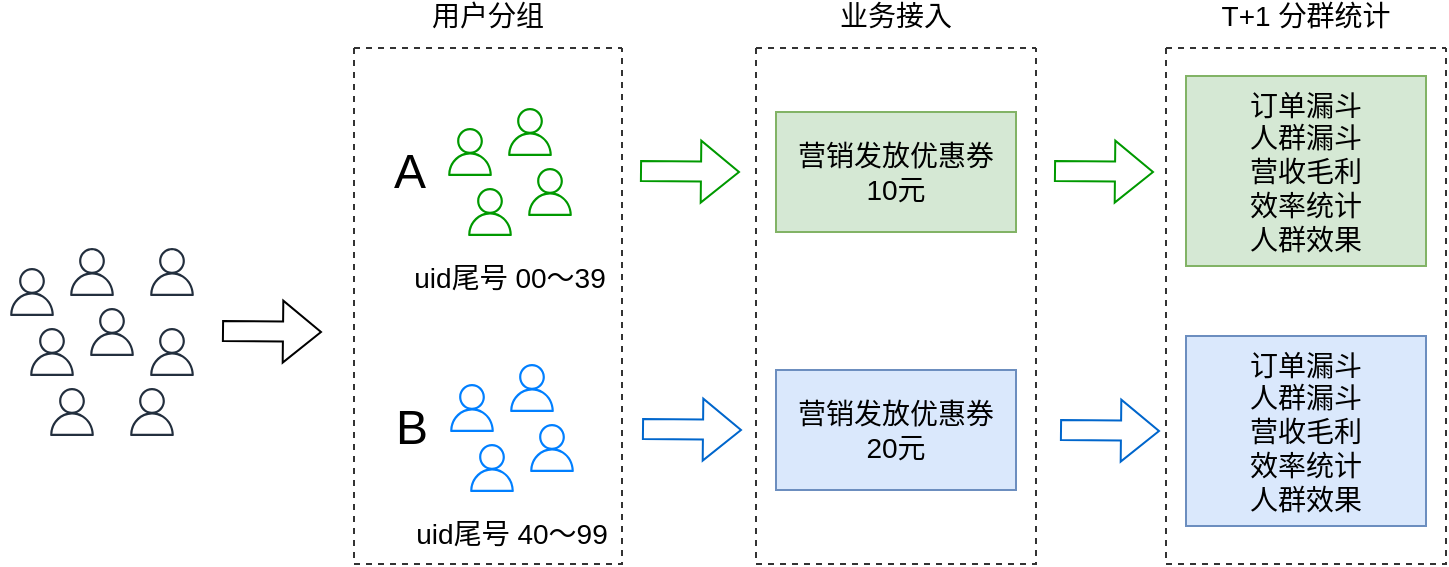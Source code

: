 <mxfile version="16.2.6" type="github">
  <diagram id="C5RBs43oDa-KdzZeNtuy" name="Page-1">
    <mxGraphModel dx="946" dy="531" grid="0" gridSize="10" guides="1" tooltips="1" connect="1" arrows="1" fold="1" page="1" pageScale="1" pageWidth="827" pageHeight="1169" math="0" shadow="0">
      <root>
        <mxCell id="WIyWlLk6GJQsqaUBKTNV-0" />
        <mxCell id="WIyWlLk6GJQsqaUBKTNV-1" parent="WIyWlLk6GJQsqaUBKTNV-0" />
        <mxCell id="OWjwskLkTwodhJUNkZOF-12" value="" style="shape=flexArrow;endArrow=classic;html=1;rounded=0;" edge="1" parent="WIyWlLk6GJQsqaUBKTNV-1">
          <mxGeometry width="50" height="50" relative="1" as="geometry">
            <mxPoint x="143" y="214.5" as="sourcePoint" />
            <mxPoint x="193" y="215" as="targetPoint" />
          </mxGeometry>
        </mxCell>
        <mxCell id="OWjwskLkTwodhJUNkZOF-27" value="&lt;font style=&quot;font-size: 24px&quot;&gt;A&lt;/font&gt;" style="text;html=1;strokeColor=none;fillColor=none;align=center;verticalAlign=middle;whiteSpace=wrap;rounded=0;" vertex="1" parent="WIyWlLk6GJQsqaUBKTNV-1">
          <mxGeometry x="212" y="120" width="50" height="30" as="geometry" />
        </mxCell>
        <mxCell id="OWjwskLkTwodhJUNkZOF-28" value="&lt;font style=&quot;font-size: 24px&quot;&gt;B&lt;/font&gt;" style="text;html=1;strokeColor=none;fillColor=none;align=center;verticalAlign=middle;whiteSpace=wrap;rounded=0;" vertex="1" parent="WIyWlLk6GJQsqaUBKTNV-1">
          <mxGeometry x="213" y="248" width="50" height="30" as="geometry" />
        </mxCell>
        <mxCell id="OWjwskLkTwodhJUNkZOF-29" value="" style="group" vertex="1" connectable="0" parent="WIyWlLk6GJQsqaUBKTNV-1">
          <mxGeometry x="33" y="170" width="100" height="100" as="geometry" />
        </mxCell>
        <mxCell id="OWjwskLkTwodhJUNkZOF-0" value="" style="sketch=0;outlineConnect=0;fontColor=#232F3E;gradientColor=none;strokeColor=#232F3E;fillColor=#ffffff;dashed=0;verticalLabelPosition=bottom;verticalAlign=top;align=center;html=1;fontSize=12;fontStyle=0;aspect=fixed;shape=mxgraph.aws4.resourceIcon;resIcon=mxgraph.aws4.user;strokeWidth=1;" vertex="1" parent="OWjwskLkTwodhJUNkZOF-29">
          <mxGeometry x="30" width="30" height="30" as="geometry" />
        </mxCell>
        <mxCell id="OWjwskLkTwodhJUNkZOF-4" value="" style="sketch=0;outlineConnect=0;fontColor=#232F3E;gradientColor=none;strokeColor=#232F3E;fillColor=#ffffff;dashed=0;verticalLabelPosition=bottom;verticalAlign=top;align=center;html=1;fontSize=12;fontStyle=0;aspect=fixed;shape=mxgraph.aws4.resourceIcon;resIcon=mxgraph.aws4.user;strokeWidth=1;" vertex="1" parent="OWjwskLkTwodhJUNkZOF-29">
          <mxGeometry y="10" width="30" height="30" as="geometry" />
        </mxCell>
        <mxCell id="OWjwskLkTwodhJUNkZOF-6" value="" style="sketch=0;outlineConnect=0;fontColor=#232F3E;gradientColor=none;strokeColor=#232F3E;fillColor=#ffffff;dashed=0;verticalLabelPosition=bottom;verticalAlign=top;align=center;html=1;fontSize=12;fontStyle=0;aspect=fixed;shape=mxgraph.aws4.resourceIcon;resIcon=mxgraph.aws4.user;strokeWidth=1;" vertex="1" parent="OWjwskLkTwodhJUNkZOF-29">
          <mxGeometry x="40" y="30" width="30" height="30" as="geometry" />
        </mxCell>
        <mxCell id="OWjwskLkTwodhJUNkZOF-7" value="" style="sketch=0;outlineConnect=0;fontColor=#232F3E;gradientColor=none;strokeColor=#232F3E;fillColor=#ffffff;dashed=0;verticalLabelPosition=bottom;verticalAlign=top;align=center;html=1;fontSize=12;fontStyle=0;aspect=fixed;shape=mxgraph.aws4.resourceIcon;resIcon=mxgraph.aws4.user;strokeWidth=1;" vertex="1" parent="OWjwskLkTwodhJUNkZOF-29">
          <mxGeometry x="10" y="40" width="30" height="30" as="geometry" />
        </mxCell>
        <mxCell id="OWjwskLkTwodhJUNkZOF-8" value="" style="sketch=0;outlineConnect=0;fontColor=#232F3E;gradientColor=none;strokeColor=#232F3E;fillColor=#ffffff;dashed=0;verticalLabelPosition=bottom;verticalAlign=top;align=center;html=1;fontSize=12;fontStyle=0;aspect=fixed;shape=mxgraph.aws4.resourceIcon;resIcon=mxgraph.aws4.user;strokeWidth=1;" vertex="1" parent="OWjwskLkTwodhJUNkZOF-29">
          <mxGeometry x="70" width="30" height="30" as="geometry" />
        </mxCell>
        <mxCell id="OWjwskLkTwodhJUNkZOF-9" value="" style="sketch=0;outlineConnect=0;fontColor=#232F3E;gradientColor=none;strokeColor=#232F3E;fillColor=#ffffff;dashed=0;verticalLabelPosition=bottom;verticalAlign=top;align=center;html=1;fontSize=12;fontStyle=0;aspect=fixed;shape=mxgraph.aws4.resourceIcon;resIcon=mxgraph.aws4.user;strokeWidth=1;" vertex="1" parent="OWjwskLkTwodhJUNkZOF-29">
          <mxGeometry x="70" y="40" width="30" height="30" as="geometry" />
        </mxCell>
        <mxCell id="OWjwskLkTwodhJUNkZOF-10" value="" style="sketch=0;outlineConnect=0;fontColor=#232F3E;gradientColor=none;strokeColor=#232F3E;fillColor=#ffffff;dashed=0;verticalLabelPosition=bottom;verticalAlign=top;align=center;html=1;fontSize=12;fontStyle=0;aspect=fixed;shape=mxgraph.aws4.resourceIcon;resIcon=mxgraph.aws4.user;strokeWidth=1;" vertex="1" parent="OWjwskLkTwodhJUNkZOF-29">
          <mxGeometry x="20" y="70" width="30" height="30" as="geometry" />
        </mxCell>
        <mxCell id="OWjwskLkTwodhJUNkZOF-11" value="" style="sketch=0;outlineConnect=0;fontColor=#232F3E;gradientColor=none;strokeColor=#232F3E;fillColor=#ffffff;dashed=0;verticalLabelPosition=bottom;verticalAlign=top;align=center;html=1;fontSize=12;fontStyle=0;aspect=fixed;shape=mxgraph.aws4.resourceIcon;resIcon=mxgraph.aws4.user;strokeWidth=1;" vertex="1" parent="OWjwskLkTwodhJUNkZOF-29">
          <mxGeometry x="60" y="70" width="30" height="30" as="geometry" />
        </mxCell>
        <mxCell id="OWjwskLkTwodhJUNkZOF-30" value="" style="group" vertex="1" connectable="0" parent="WIyWlLk6GJQsqaUBKTNV-1">
          <mxGeometry x="252" y="100" width="70" height="70" as="geometry" />
        </mxCell>
        <mxCell id="OWjwskLkTwodhJUNkZOF-13" value="" style="sketch=0;outlineConnect=0;fontColor=#232F3E;gradientColor=none;strokeColor=#009900;fillColor=#ffffff;dashed=0;verticalLabelPosition=bottom;verticalAlign=top;align=center;html=1;fontSize=12;fontStyle=0;aspect=fixed;shape=mxgraph.aws4.resourceIcon;resIcon=mxgraph.aws4.user;strokeWidth=1;" vertex="1" parent="OWjwskLkTwodhJUNkZOF-30">
          <mxGeometry x="30" width="30" height="30" as="geometry" />
        </mxCell>
        <mxCell id="OWjwskLkTwodhJUNkZOF-14" value="" style="sketch=0;outlineConnect=0;fontColor=#232F3E;gradientColor=none;strokeColor=#009900;fillColor=#ffffff;dashed=0;verticalLabelPosition=bottom;verticalAlign=top;align=center;html=1;fontSize=12;fontStyle=0;aspect=fixed;shape=mxgraph.aws4.resourceIcon;resIcon=mxgraph.aws4.user;strokeWidth=1;" vertex="1" parent="OWjwskLkTwodhJUNkZOF-30">
          <mxGeometry y="10" width="30" height="30" as="geometry" />
        </mxCell>
        <mxCell id="OWjwskLkTwodhJUNkZOF-15" value="" style="sketch=0;outlineConnect=0;fontColor=#232F3E;gradientColor=none;strokeColor=#009900;fillColor=#ffffff;dashed=0;verticalLabelPosition=bottom;verticalAlign=top;align=center;html=1;fontSize=12;fontStyle=0;aspect=fixed;shape=mxgraph.aws4.resourceIcon;resIcon=mxgraph.aws4.user;strokeWidth=1;" vertex="1" parent="OWjwskLkTwodhJUNkZOF-30">
          <mxGeometry x="40" y="30" width="30" height="30" as="geometry" />
        </mxCell>
        <mxCell id="OWjwskLkTwodhJUNkZOF-16" value="" style="sketch=0;outlineConnect=0;fontColor=#232F3E;gradientColor=none;strokeColor=#009900;fillColor=#ffffff;dashed=0;verticalLabelPosition=bottom;verticalAlign=top;align=center;html=1;fontSize=12;fontStyle=0;aspect=fixed;shape=mxgraph.aws4.resourceIcon;resIcon=mxgraph.aws4.user;strokeWidth=1;" vertex="1" parent="OWjwskLkTwodhJUNkZOF-30">
          <mxGeometry x="10" y="40" width="30" height="30" as="geometry" />
        </mxCell>
        <mxCell id="OWjwskLkTwodhJUNkZOF-31" value="" style="group" vertex="1" connectable="0" parent="WIyWlLk6GJQsqaUBKTNV-1">
          <mxGeometry x="253" y="228" width="70" height="70" as="geometry" />
        </mxCell>
        <mxCell id="OWjwskLkTwodhJUNkZOF-21" value="" style="sketch=0;outlineConnect=0;fontColor=#232F3E;gradientColor=none;strokeColor=#007FFF;fillColor=#ffffff;dashed=0;verticalLabelPosition=bottom;verticalAlign=top;align=center;html=1;fontSize=12;fontStyle=0;aspect=fixed;shape=mxgraph.aws4.resourceIcon;resIcon=mxgraph.aws4.user;strokeWidth=1;" vertex="1" parent="OWjwskLkTwodhJUNkZOF-31">
          <mxGeometry x="30" width="30" height="30" as="geometry" />
        </mxCell>
        <mxCell id="OWjwskLkTwodhJUNkZOF-22" value="" style="sketch=0;outlineConnect=0;fontColor=#232F3E;gradientColor=none;strokeColor=#007FFF;fillColor=#ffffff;dashed=0;verticalLabelPosition=bottom;verticalAlign=top;align=center;html=1;fontSize=12;fontStyle=0;aspect=fixed;shape=mxgraph.aws4.resourceIcon;resIcon=mxgraph.aws4.user;strokeWidth=1;" vertex="1" parent="OWjwskLkTwodhJUNkZOF-31">
          <mxGeometry y="10" width="30" height="30" as="geometry" />
        </mxCell>
        <mxCell id="OWjwskLkTwodhJUNkZOF-23" value="" style="sketch=0;outlineConnect=0;fontColor=#232F3E;gradientColor=none;strokeColor=#007FFF;fillColor=#ffffff;dashed=0;verticalLabelPosition=bottom;verticalAlign=top;align=center;html=1;fontSize=12;fontStyle=0;aspect=fixed;shape=mxgraph.aws4.resourceIcon;resIcon=mxgraph.aws4.user;strokeWidth=1;" vertex="1" parent="OWjwskLkTwodhJUNkZOF-31">
          <mxGeometry x="40" y="30" width="30" height="30" as="geometry" />
        </mxCell>
        <mxCell id="OWjwskLkTwodhJUNkZOF-24" value="" style="sketch=0;outlineConnect=0;fontColor=#232F3E;gradientColor=none;strokeColor=#007FFF;fillColor=#ffffff;dashed=0;verticalLabelPosition=bottom;verticalAlign=top;align=center;html=1;fontSize=12;fontStyle=0;aspect=fixed;shape=mxgraph.aws4.resourceIcon;resIcon=mxgraph.aws4.user;strokeWidth=1;" vertex="1" parent="OWjwskLkTwodhJUNkZOF-31">
          <mxGeometry x="10" y="40" width="30" height="30" as="geometry" />
        </mxCell>
        <mxCell id="OWjwskLkTwodhJUNkZOF-32" value="&lt;font style=&quot;font-size: 14px&quot;&gt;uid尾号 00～39&lt;/font&gt;" style="text;html=1;strokeColor=none;fillColor=none;align=center;verticalAlign=middle;whiteSpace=wrap;rounded=0;fontSize=24;" vertex="1" parent="WIyWlLk6GJQsqaUBKTNV-1">
          <mxGeometry x="222" y="170" width="130" height="30" as="geometry" />
        </mxCell>
        <mxCell id="OWjwskLkTwodhJUNkZOF-33" value="&lt;font style=&quot;font-size: 14px&quot;&gt;uid尾号 40～99&lt;/font&gt;" style="text;html=1;strokeColor=none;fillColor=none;align=center;verticalAlign=middle;whiteSpace=wrap;rounded=0;fontSize=24;" vertex="1" parent="WIyWlLk6GJQsqaUBKTNV-1">
          <mxGeometry x="223" y="298" width="130" height="30" as="geometry" />
        </mxCell>
        <mxCell id="OWjwskLkTwodhJUNkZOF-34" value="" style="shape=flexArrow;endArrow=classic;html=1;rounded=0;strokeColor=#009900;" edge="1" parent="WIyWlLk6GJQsqaUBKTNV-1">
          <mxGeometry width="50" height="50" relative="1" as="geometry">
            <mxPoint x="352" y="134.5" as="sourcePoint" />
            <mxPoint x="402" y="135" as="targetPoint" />
          </mxGeometry>
        </mxCell>
        <mxCell id="OWjwskLkTwodhJUNkZOF-36" value="" style="shape=flexArrow;endArrow=classic;html=1;rounded=0;strokeColor=#0066CC;" edge="1" parent="WIyWlLk6GJQsqaUBKTNV-1">
          <mxGeometry width="50" height="50" relative="1" as="geometry">
            <mxPoint x="353" y="263.5" as="sourcePoint" />
            <mxPoint x="403" y="264" as="targetPoint" />
          </mxGeometry>
        </mxCell>
        <mxCell id="OWjwskLkTwodhJUNkZOF-37" value="营销发放优惠券&lt;br&gt;10元" style="rounded=0;whiteSpace=wrap;html=1;fontSize=14;strokeColor=#82b366;strokeWidth=1;fillColor=#d5e8d4;" vertex="1" parent="WIyWlLk6GJQsqaUBKTNV-1">
          <mxGeometry x="420" y="105" width="120" height="60" as="geometry" />
        </mxCell>
        <mxCell id="OWjwskLkTwodhJUNkZOF-38" value="营销发放优惠券&lt;br&gt;20元" style="rounded=0;whiteSpace=wrap;html=1;fontSize=14;strokeColor=#6c8ebf;strokeWidth=1;fillColor=#dae8fc;" vertex="1" parent="WIyWlLk6GJQsqaUBKTNV-1">
          <mxGeometry x="420" y="234" width="120" height="60" as="geometry" />
        </mxCell>
        <mxCell id="OWjwskLkTwodhJUNkZOF-39" value="" style="shape=flexArrow;endArrow=classic;html=1;rounded=0;strokeColor=#009900;" edge="1" parent="WIyWlLk6GJQsqaUBKTNV-1">
          <mxGeometry width="50" height="50" relative="1" as="geometry">
            <mxPoint x="559" y="134.5" as="sourcePoint" />
            <mxPoint x="609" y="135" as="targetPoint" />
          </mxGeometry>
        </mxCell>
        <mxCell id="OWjwskLkTwodhJUNkZOF-40" value="" style="shape=flexArrow;endArrow=classic;html=1;rounded=0;strokeColor=#0066CC;" edge="1" parent="WIyWlLk6GJQsqaUBKTNV-1">
          <mxGeometry width="50" height="50" relative="1" as="geometry">
            <mxPoint x="562" y="264" as="sourcePoint" />
            <mxPoint x="612" y="264.5" as="targetPoint" />
          </mxGeometry>
        </mxCell>
        <mxCell id="OWjwskLkTwodhJUNkZOF-43" value="T+1 分群统计&#xa;&#xa;" style="swimlane;startSize=0;fontSize=14;strokeColor=#333333;strokeWidth=1;fillColor=#FFFFFF;fontStyle=0;dashed=1;" vertex="1" parent="WIyWlLk6GJQsqaUBKTNV-1">
          <mxGeometry x="615" y="73" width="140" height="258" as="geometry">
            <mxRectangle x="600" y="70" width="50" height="40" as="alternateBounds" />
          </mxGeometry>
        </mxCell>
        <mxCell id="OWjwskLkTwodhJUNkZOF-41" value="订单漏斗&lt;br&gt;人群漏斗&lt;br&gt;营收毛利&lt;br&gt;效率统计&lt;br&gt;人群效果" style="rounded=0;whiteSpace=wrap;html=1;fontSize=14;strokeColor=#82b366;strokeWidth=1;fillColor=#d5e8d4;" vertex="1" parent="OWjwskLkTwodhJUNkZOF-43">
          <mxGeometry x="10" y="14" width="120" height="95" as="geometry" />
        </mxCell>
        <mxCell id="OWjwskLkTwodhJUNkZOF-42" value="订单漏斗&lt;br&gt;人群漏斗&lt;br&gt;营收毛利&lt;br&gt;效率统计&lt;br&gt;人群效果" style="rounded=0;whiteSpace=wrap;html=1;fontSize=14;strokeColor=#6c8ebf;strokeWidth=1;fillColor=#dae8fc;" vertex="1" parent="OWjwskLkTwodhJUNkZOF-43">
          <mxGeometry x="10" y="144" width="120" height="95" as="geometry" />
        </mxCell>
        <mxCell id="OWjwskLkTwodhJUNkZOF-46" value="业务接入&#xa;&#xa;" style="swimlane;startSize=0;fontSize=14;strokeColor=#333333;strokeWidth=1;fillColor=#FFFFFF;fontStyle=0;dashed=1;" vertex="1" parent="WIyWlLk6GJQsqaUBKTNV-1">
          <mxGeometry x="410" y="73" width="140" height="258" as="geometry">
            <mxRectangle x="600" y="70" width="50" height="40" as="alternateBounds" />
          </mxGeometry>
        </mxCell>
        <mxCell id="OWjwskLkTwodhJUNkZOF-49" value="用户分组&#xa;&#xa;" style="swimlane;startSize=0;fontSize=14;strokeColor=#333333;strokeWidth=1;fillColor=#FFFFFF;fontStyle=0;dashed=1;" vertex="1" parent="WIyWlLk6GJQsqaUBKTNV-1">
          <mxGeometry x="209" y="73" width="134" height="258" as="geometry">
            <mxRectangle x="600" y="70" width="50" height="40" as="alternateBounds" />
          </mxGeometry>
        </mxCell>
      </root>
    </mxGraphModel>
  </diagram>
</mxfile>
